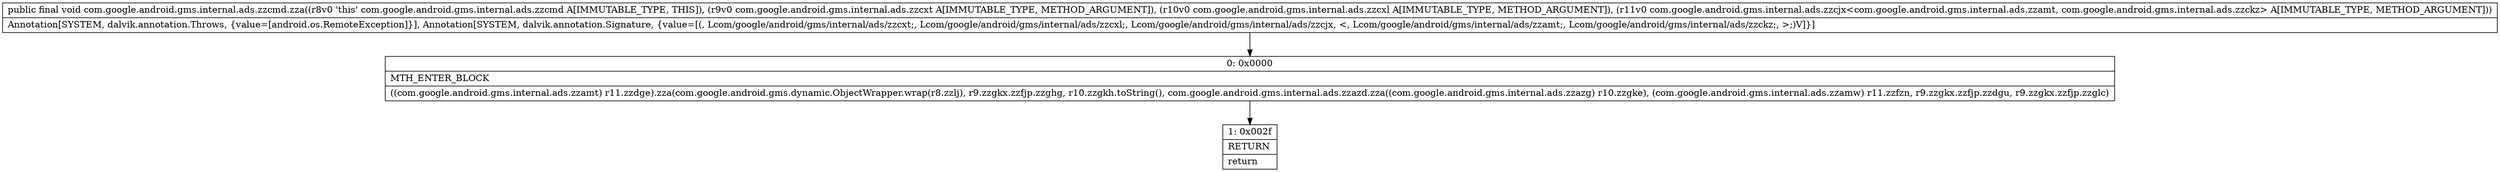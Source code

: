 digraph "CFG forcom.google.android.gms.internal.ads.zzcmd.zza(Lcom\/google\/android\/gms\/internal\/ads\/zzcxt;Lcom\/google\/android\/gms\/internal\/ads\/zzcxl;Lcom\/google\/android\/gms\/internal\/ads\/zzcjx;)V" {
Node_0 [shape=record,label="{0\:\ 0x0000|MTH_ENTER_BLOCK\l|((com.google.android.gms.internal.ads.zzamt) r11.zzdge).zza(com.google.android.gms.dynamic.ObjectWrapper.wrap(r8.zzlj), r9.zzgkx.zzfjp.zzghg, r10.zzgkh.toString(), com.google.android.gms.internal.ads.zzazd.zza((com.google.android.gms.internal.ads.zzazg) r10.zzgke), (com.google.android.gms.internal.ads.zzamw) r11.zzfzn, r9.zzgkx.zzfjp.zzdgu, r9.zzgkx.zzfjp.zzglc)\l}"];
Node_1 [shape=record,label="{1\:\ 0x002f|RETURN\l|return\l}"];
MethodNode[shape=record,label="{public final void com.google.android.gms.internal.ads.zzcmd.zza((r8v0 'this' com.google.android.gms.internal.ads.zzcmd A[IMMUTABLE_TYPE, THIS]), (r9v0 com.google.android.gms.internal.ads.zzcxt A[IMMUTABLE_TYPE, METHOD_ARGUMENT]), (r10v0 com.google.android.gms.internal.ads.zzcxl A[IMMUTABLE_TYPE, METHOD_ARGUMENT]), (r11v0 com.google.android.gms.internal.ads.zzcjx\<com.google.android.gms.internal.ads.zzamt, com.google.android.gms.internal.ads.zzckz\> A[IMMUTABLE_TYPE, METHOD_ARGUMENT]))  | Annotation[SYSTEM, dalvik.annotation.Throws, \{value=[android.os.RemoteException]\}], Annotation[SYSTEM, dalvik.annotation.Signature, \{value=[(, Lcom\/google\/android\/gms\/internal\/ads\/zzcxt;, Lcom\/google\/android\/gms\/internal\/ads\/zzcxl;, Lcom\/google\/android\/gms\/internal\/ads\/zzcjx, \<, Lcom\/google\/android\/gms\/internal\/ads\/zzamt;, Lcom\/google\/android\/gms\/internal\/ads\/zzckz;, \>;)V]\}]\l}"];
MethodNode -> Node_0;
Node_0 -> Node_1;
}

